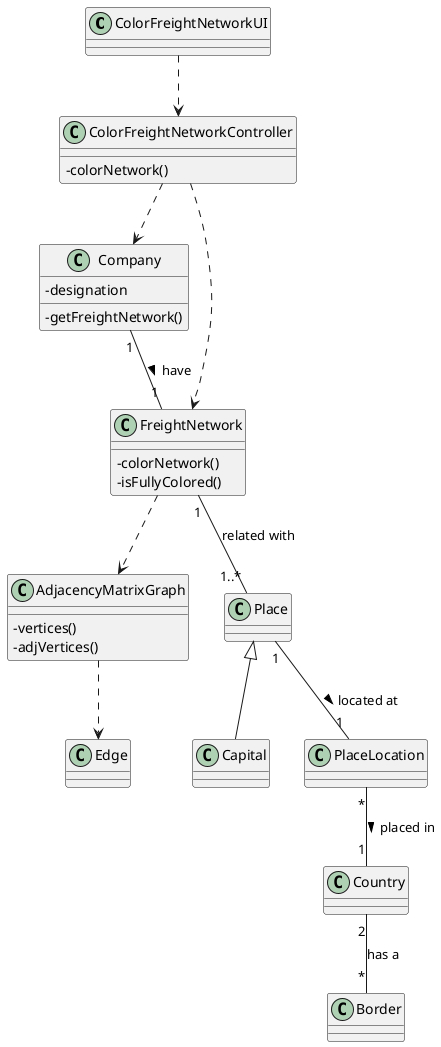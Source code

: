 @startuml
'https://plantuml.com/class-diagram

skinparam classAttributeIconSize 0



class ColorFreightNetworkUI {}

class ColorFreightNetworkController {
-colorNetwork()
}

class Company {
-designation
-getFreightNetwork()
}

class FreightNetwork {
-colorNetwork()
-isFullyColored()
}

class AdjacencyMatrixGraph {
-vertices()
-adjVertices()

}



ColorFreightNetworkUI ..> ColorFreightNetworkController

ColorFreightNetworkController ..> Company
ColorFreightNetworkController ..> FreightNetwork

Company "1"--"1" FreightNetwork: have >

FreightNetwork ..> AdjacencyMatrixGraph
FreightNetwork "1" -- "1..*" Place : related with
Place <|-- Capital
Place "1" -- "1" PlaceLocation : located at >
PlaceLocation "*" -- "1" Country : placed in >
Country "2" -- "*" Border : has a
AdjacencyMatrixGraph ..> Edge

@enduml